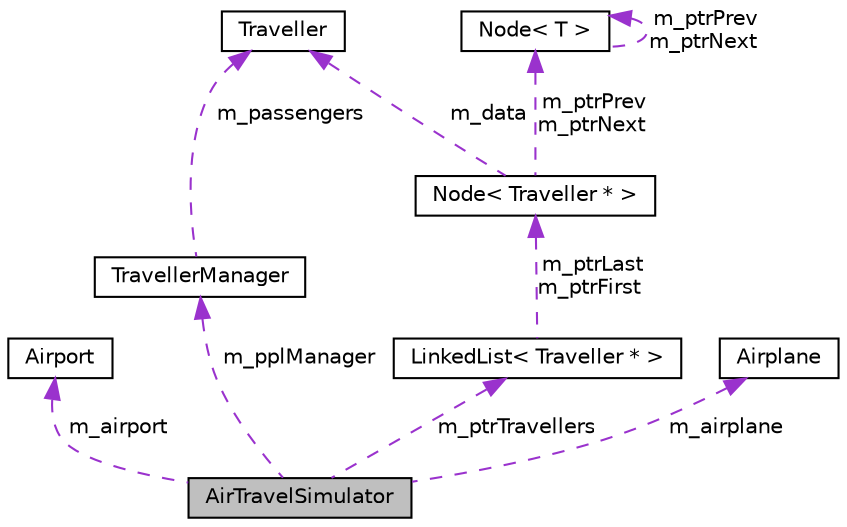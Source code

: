 digraph "AirTravelSimulator"
{
  edge [fontname="Helvetica",fontsize="10",labelfontname="Helvetica",labelfontsize="10"];
  node [fontname="Helvetica",fontsize="10",shape=record];
  Node1 [label="AirTravelSimulator",height=0.2,width=0.4,color="black", fillcolor="grey75", style="filled", fontcolor="black"];
  Node2 -> Node1 [dir="back",color="darkorchid3",fontsize="10",style="dashed",label=" m_airport" ,fontname="Helvetica"];
  Node2 [label="Airport",height=0.2,width=0.4,color="black", fillcolor="white", style="filled",URL="$classAirport.html",tooltip="Airport structure that has a \"waiting room\" and a Line to prepare for boarding. "];
  Node3 -> Node1 [dir="back",color="darkorchid3",fontsize="10",style="dashed",label=" m_pplManager" ,fontname="Helvetica"];
  Node3 [label="TravellerManager",height=0.2,width=0.4,color="black", fillcolor="white", style="filled",URL="$classTravellerManager.html",tooltip="A structure that contains the list of all travellers to keep up with (DONE) "];
  Node4 -> Node3 [dir="back",color="darkorchid3",fontsize="10",style="dashed",label=" m_passengers" ,fontname="Helvetica"];
  Node4 [label="Traveller",height=0.2,width=0.4,color="black", fillcolor="white", style="filled",URL="$structTraveller.html",tooltip="Traveller structure which contains a name, waiting time, and state. "];
  Node5 -> Node1 [dir="back",color="darkorchid3",fontsize="10",style="dashed",label=" m_ptrTravellers" ,fontname="Helvetica"];
  Node5 [label="LinkedList\< Traveller * \>",height=0.2,width=0.4,color="black", fillcolor="white", style="filled",URL="$classLinkedList.html"];
  Node6 -> Node5 [dir="back",color="darkorchid3",fontsize="10",style="dashed",label=" m_ptrLast\nm_ptrFirst" ,fontname="Helvetica"];
  Node6 [label="Node\< Traveller * \>",height=0.2,width=0.4,color="black", fillcolor="white", style="filled",URL="$structNode.html"];
  Node7 -> Node6 [dir="back",color="darkorchid3",fontsize="10",style="dashed",label=" m_ptrPrev\nm_ptrNext" ,fontname="Helvetica"];
  Node7 [label="Node\< T \>",height=0.2,width=0.4,color="black", fillcolor="white", style="filled",URL="$structNode.html",tooltip="Node structure for LinkedList. "];
  Node7 -> Node7 [dir="back",color="darkorchid3",fontsize="10",style="dashed",label=" m_ptrPrev\nm_ptrNext" ,fontname="Helvetica"];
  Node4 -> Node6 [dir="back",color="darkorchid3",fontsize="10",style="dashed",label=" m_data" ,fontname="Helvetica"];
  Node8 -> Node1 [dir="back",color="darkorchid3",fontsize="10",style="dashed",label=" m_airplane" ,fontname="Helvetica"];
  Node8 [label="Airplane",height=0.2,width=0.4,color="black", fillcolor="white", style="filled",URL="$classAirplane.html",tooltip="Airplane structure that has Board and Disembark functionality. "];
}
